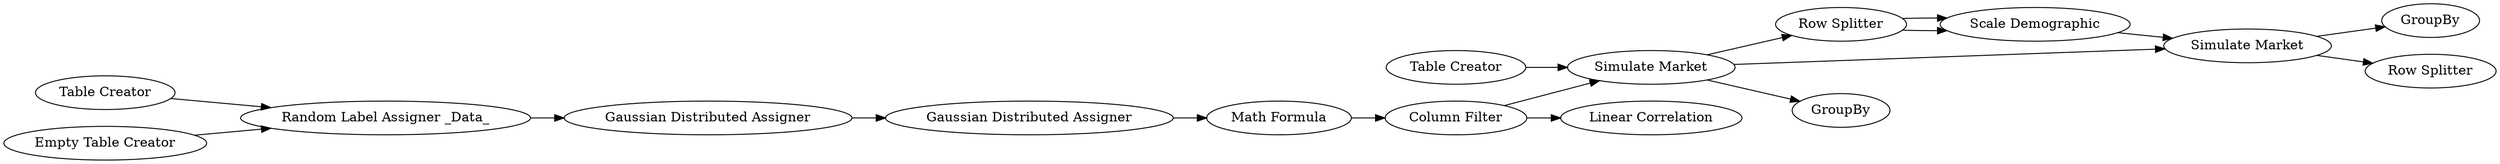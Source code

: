 digraph {
	1 [label="Table Creator"]
	2 [label="Empty Table Creator"]
	3 [label="Random Label Assigner _Data_"]
	4 [label="Gaussian Distributed Assigner"]
	5 [label="Gaussian Distributed Assigner"]
	6 [label="Math Formula"]
	7 [label="Column Filter"]
	8 [label="Table Creator"]
	9 [label="Simulate Market"]
	10 [label="Scale Demographic"]
	11 [label="Row Splitter"]
	12 [label="Simulate Market"]
	13 [label=GroupBy]
	14 [label=GroupBy]
	16 [label="Row Splitter"]
	17 [label="Linear Correlation"]
	1 -> 3
	2 -> 3
	3 -> 4
	4 -> 5
	5 -> 6
	6 -> 7
	7 -> 9
	7 -> 17
	8 -> 9
	9 -> 11
	9 -> 13
	9 -> 12
	10 -> 12
	11 -> 10
	11 -> 10
	12 -> 14
	12 -> 16
	rankdir=LR
}
